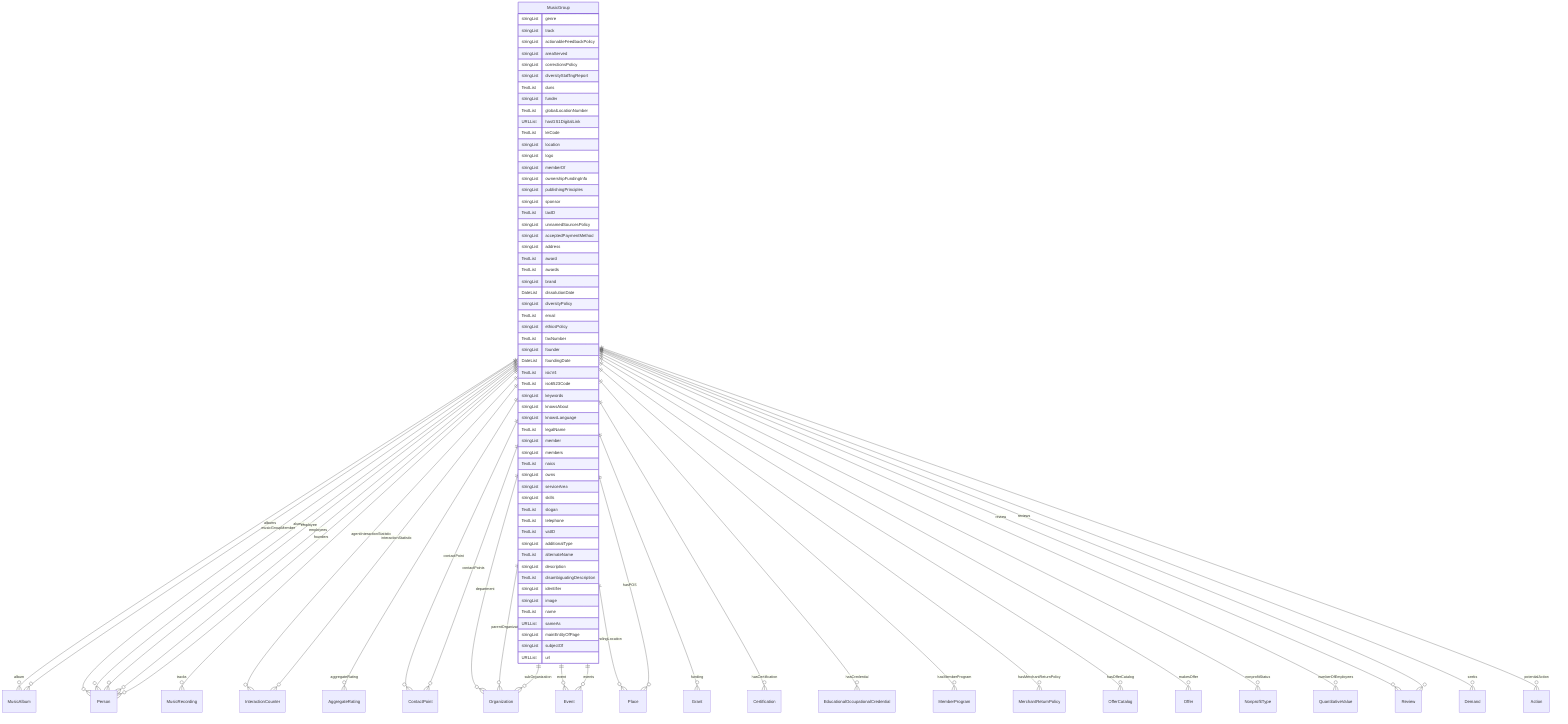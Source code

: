 erDiagram
MusicGroup {
    stringList genre  
    stringList track  
    stringList actionableFeedbackPolicy  
    stringList areaServed  
    stringList correctionsPolicy  
    stringList diversityStaffingReport  
    TextList duns  
    stringList funder  
    TextList globalLocationNumber  
    URLList hasGS1DigitalLink  
    TextList leiCode  
    stringList location  
    stringList logo  
    stringList memberOf  
    stringList ownershipFundingInfo  
    stringList publishingPrinciples  
    stringList sponsor  
    TextList taxID  
    stringList unnamedSourcesPolicy  
    stringList acceptedPaymentMethod  
    stringList address  
    TextList award  
    TextList awards  
    stringList brand  
    DateList dissolutionDate  
    stringList diversityPolicy  
    TextList email  
    stringList ethicsPolicy  
    TextList faxNumber  
    stringList founder  
    DateList foundingDate  
    TextList isicV4  
    TextList iso6523Code  
    stringList keywords  
    stringList knowsAbout  
    stringList knowsLanguage  
    TextList legalName  
    stringList member  
    stringList members  
    TextList naics  
    stringList owns  
    stringList serviceArea  
    stringList skills  
    TextList slogan  
    TextList telephone  
    TextList vatID  
    stringList additionalType  
    TextList alternateName  
    stringList description  
    TextList disambiguatingDescription  
    stringList identifier  
    stringList image  
    TextList name  
    URLList sameAs  
    stringList mainEntityOfPage  
    stringList subjectOf  
    URLList url  
}

MusicGroup ||--}o MusicAlbum : "album"
MusicGroup ||--}o MusicAlbum : "albums"
MusicGroup ||--}o Person : "musicGroupMember"
MusicGroup ||--}o MusicRecording : "tracks"
MusicGroup ||--}o InteractionCounter : "agentInteractionStatistic"
MusicGroup ||--}o AggregateRating : "aggregateRating"
MusicGroup ||--}o Person : "alumni"
MusicGroup ||--}o ContactPoint : "contactPoint"
MusicGroup ||--}o ContactPoint : "contactPoints"
MusicGroup ||--}o Organization : "department"
MusicGroup ||--}o Person : "employee"
MusicGroup ||--}o Person : "employees"
MusicGroup ||--}o Event : "event"
MusicGroup ||--}o Event : "events"
MusicGroup ||--}o Person : "founders"
MusicGroup ||--}o Place : "foundingLocation"
MusicGroup ||--}o Grant : "funding"
MusicGroup ||--}o Certification : "hasCertification"
MusicGroup ||--}o EducationalOccupationalCredential : "hasCredential"
MusicGroup ||--}o MemberProgram : "hasMemberProgram"
MusicGroup ||--}o MerchantReturnPolicy : "hasMerchantReturnPolicy"
MusicGroup ||--}o OfferCatalog : "hasOfferCatalog"
MusicGroup ||--}o Place : "hasPOS"
MusicGroup ||--}o InteractionCounter : "interactionStatistic"
MusicGroup ||--}o Offer : "makesOffer"
MusicGroup ||--}o NonprofitType : "nonprofitStatus"
MusicGroup ||--}o QuantitativeValue : "numberOfEmployees"
MusicGroup ||--}o Organization : "parentOrganization"
MusicGroup ||--}o Review : "review"
MusicGroup ||--}o Review : "reviews"
MusicGroup ||--}o Demand : "seeks"
MusicGroup ||--}o Organization : "subOrganization"
MusicGroup ||--}o Action : "potentialAction"